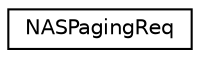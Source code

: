 digraph "Graphical Class Hierarchy"
{
 // LATEX_PDF_SIZE
  edge [fontname="Helvetica",fontsize="10",labelfontname="Helvetica",labelfontsize="10"];
  node [fontname="Helvetica",fontsize="10",shape=record];
  rankdir="LR";
  Node0 [label="NASPagingReq",height=0.2,width=0.4,color="black", fillcolor="white", style="filled",URL="$structNASPagingReq.html",tooltip=" "];
}

